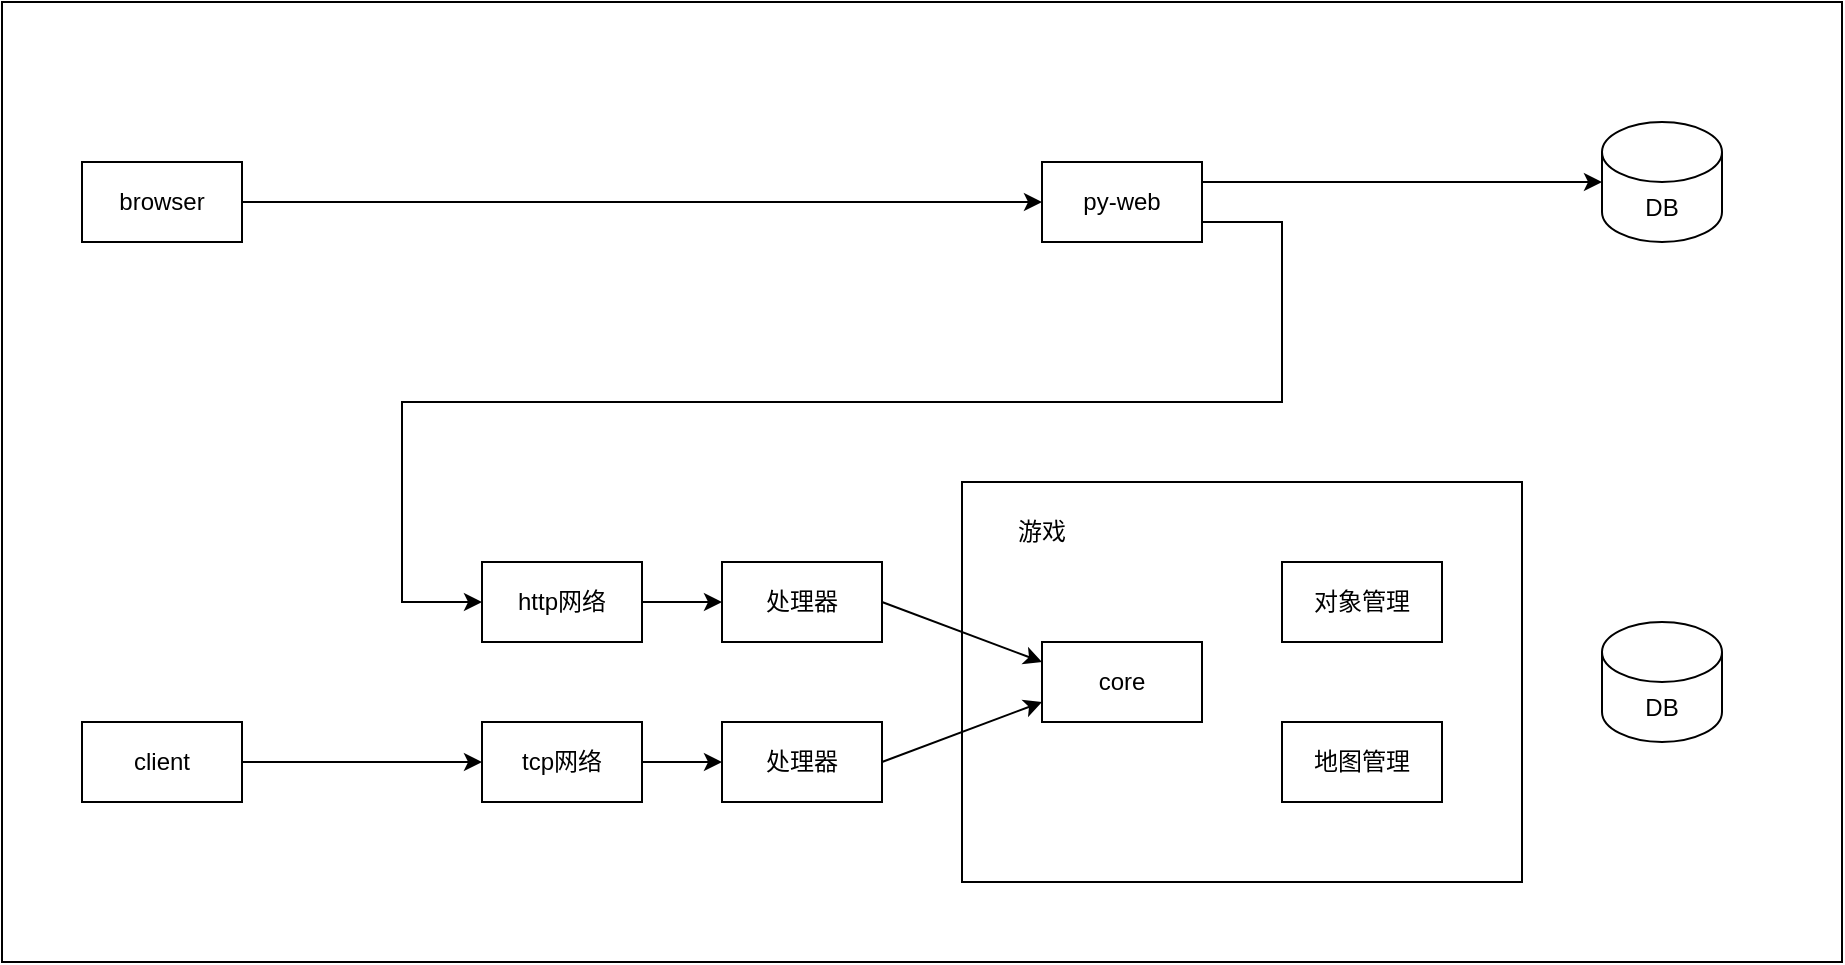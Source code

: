 <mxfile version="21.5.2" type="device">
  <diagram name="Page-1" id="erFOu0jPZcnaPFiZPLFr">
    <mxGraphModel dx="1122" dy="639" grid="1" gridSize="10" guides="1" tooltips="1" connect="1" arrows="1" fold="1" page="1" pageScale="1" pageWidth="1169" pageHeight="827" math="0" shadow="0">
      <root>
        <mxCell id="0" />
        <mxCell id="1" parent="0" />
        <mxCell id="rW9Jt2JVrLwE_duKyx_v-24" value="" style="rounded=0;whiteSpace=wrap;html=1;" vertex="1" parent="1">
          <mxGeometry x="120" y="120" width="920" height="480" as="geometry" />
        </mxCell>
        <mxCell id="rW9Jt2JVrLwE_duKyx_v-4" value="" style="rounded=0;whiteSpace=wrap;html=1;" vertex="1" parent="1">
          <mxGeometry x="600" y="360" width="280" height="200" as="geometry" />
        </mxCell>
        <mxCell id="rW9Jt2JVrLwE_duKyx_v-1" value="对象管理" style="rounded=0;whiteSpace=wrap;html=1;" vertex="1" parent="1">
          <mxGeometry x="760" y="400" width="80" height="40" as="geometry" />
        </mxCell>
        <mxCell id="rW9Jt2JVrLwE_duKyx_v-2" value="地图管理" style="rounded=0;whiteSpace=wrap;html=1;" vertex="1" parent="1">
          <mxGeometry x="760" y="480" width="80" height="40" as="geometry" />
        </mxCell>
        <mxCell id="rW9Jt2JVrLwE_duKyx_v-3" value="core" style="rounded=0;whiteSpace=wrap;html=1;" vertex="1" parent="1">
          <mxGeometry x="640" y="440" width="80" height="40" as="geometry" />
        </mxCell>
        <mxCell id="rW9Jt2JVrLwE_duKyx_v-5" value="游戏" style="text;html=1;strokeColor=none;fillColor=none;align=center;verticalAlign=middle;whiteSpace=wrap;rounded=0;" vertex="1" parent="1">
          <mxGeometry x="610" y="370" width="60" height="30" as="geometry" />
        </mxCell>
        <mxCell id="rW9Jt2JVrLwE_duKyx_v-6" value="http网络" style="rounded=0;whiteSpace=wrap;html=1;" vertex="1" parent="1">
          <mxGeometry x="360" y="400" width="80" height="40" as="geometry" />
        </mxCell>
        <mxCell id="rW9Jt2JVrLwE_duKyx_v-7" value="处理器" style="rounded=0;whiteSpace=wrap;html=1;" vertex="1" parent="1">
          <mxGeometry x="480" y="400" width="80" height="40" as="geometry" />
        </mxCell>
        <mxCell id="rW9Jt2JVrLwE_duKyx_v-8" value="tcp网络" style="rounded=0;whiteSpace=wrap;html=1;" vertex="1" parent="1">
          <mxGeometry x="360" y="480" width="80" height="40" as="geometry" />
        </mxCell>
        <mxCell id="rW9Jt2JVrLwE_duKyx_v-9" value="处理器" style="rounded=0;whiteSpace=wrap;html=1;" vertex="1" parent="1">
          <mxGeometry x="480" y="480" width="80" height="40" as="geometry" />
        </mxCell>
        <mxCell id="rW9Jt2JVrLwE_duKyx_v-10" value="" style="endArrow=classic;html=1;rounded=0;exitX=1;exitY=0.5;exitDx=0;exitDy=0;entryX=0;entryY=0.5;entryDx=0;entryDy=0;" edge="1" parent="1" source="rW9Jt2JVrLwE_duKyx_v-6" target="rW9Jt2JVrLwE_duKyx_v-7">
          <mxGeometry width="50" height="50" relative="1" as="geometry">
            <mxPoint x="530" y="550" as="sourcePoint" />
            <mxPoint x="580" y="500" as="targetPoint" />
          </mxGeometry>
        </mxCell>
        <mxCell id="rW9Jt2JVrLwE_duKyx_v-11" value="" style="endArrow=classic;html=1;rounded=0;exitX=1;exitY=0.5;exitDx=0;exitDy=0;entryX=0;entryY=0.25;entryDx=0;entryDy=0;" edge="1" parent="1" source="rW9Jt2JVrLwE_duKyx_v-7" target="rW9Jt2JVrLwE_duKyx_v-3">
          <mxGeometry width="50" height="50" relative="1" as="geometry">
            <mxPoint x="530" y="550" as="sourcePoint" />
            <mxPoint x="580" y="500" as="targetPoint" />
          </mxGeometry>
        </mxCell>
        <mxCell id="rW9Jt2JVrLwE_duKyx_v-12" value="" style="endArrow=classic;html=1;rounded=0;exitX=1;exitY=0.5;exitDx=0;exitDy=0;entryX=0;entryY=0.5;entryDx=0;entryDy=0;" edge="1" parent="1" source="rW9Jt2JVrLwE_duKyx_v-8" target="rW9Jt2JVrLwE_duKyx_v-9">
          <mxGeometry width="50" height="50" relative="1" as="geometry">
            <mxPoint x="530" y="550" as="sourcePoint" />
            <mxPoint x="470" y="530" as="targetPoint" />
          </mxGeometry>
        </mxCell>
        <mxCell id="rW9Jt2JVrLwE_duKyx_v-13" value="" style="endArrow=classic;html=1;rounded=0;entryX=0;entryY=0.75;entryDx=0;entryDy=0;exitX=1;exitY=0.5;exitDx=0;exitDy=0;" edge="1" parent="1" source="rW9Jt2JVrLwE_duKyx_v-9" target="rW9Jt2JVrLwE_duKyx_v-3">
          <mxGeometry width="50" height="50" relative="1" as="geometry">
            <mxPoint x="530" y="550" as="sourcePoint" />
            <mxPoint x="580" y="500" as="targetPoint" />
          </mxGeometry>
        </mxCell>
        <mxCell id="rW9Jt2JVrLwE_duKyx_v-15" value="py-web" style="rounded=0;whiteSpace=wrap;html=1;" vertex="1" parent="1">
          <mxGeometry x="640" y="200" width="80" height="40" as="geometry" />
        </mxCell>
        <mxCell id="rW9Jt2JVrLwE_duKyx_v-16" value="DB" style="shape=cylinder3;whiteSpace=wrap;html=1;boundedLbl=1;backgroundOutline=1;size=15;" vertex="1" parent="1">
          <mxGeometry x="920" y="180" width="60" height="60" as="geometry" />
        </mxCell>
        <mxCell id="rW9Jt2JVrLwE_duKyx_v-17" value="DB" style="shape=cylinder3;whiteSpace=wrap;html=1;boundedLbl=1;backgroundOutline=1;size=15;" vertex="1" parent="1">
          <mxGeometry x="920" y="430" width="60" height="60" as="geometry" />
        </mxCell>
        <mxCell id="rW9Jt2JVrLwE_duKyx_v-18" value="" style="endArrow=classic;html=1;rounded=0;exitX=1;exitY=0.5;exitDx=0;exitDy=0;entryX=0;entryY=0.5;entryDx=0;entryDy=0;" edge="1" parent="1" source="rW9Jt2JVrLwE_duKyx_v-20" target="rW9Jt2JVrLwE_duKyx_v-15">
          <mxGeometry width="50" height="50" relative="1" as="geometry">
            <mxPoint x="490" y="390" as="sourcePoint" />
            <mxPoint x="540" y="340" as="targetPoint" />
          </mxGeometry>
        </mxCell>
        <mxCell id="rW9Jt2JVrLwE_duKyx_v-19" value="client" style="rounded=0;whiteSpace=wrap;html=1;" vertex="1" parent="1">
          <mxGeometry x="160" y="480" width="80" height="40" as="geometry" />
        </mxCell>
        <mxCell id="rW9Jt2JVrLwE_duKyx_v-20" value="browser" style="rounded=0;whiteSpace=wrap;html=1;" vertex="1" parent="1">
          <mxGeometry x="160" y="200" width="80" height="40" as="geometry" />
        </mxCell>
        <mxCell id="rW9Jt2JVrLwE_duKyx_v-21" value="" style="endArrow=classic;html=1;rounded=0;exitX=1;exitY=0.5;exitDx=0;exitDy=0;entryX=0;entryY=0.5;entryDx=0;entryDy=0;" edge="1" parent="1" source="rW9Jt2JVrLwE_duKyx_v-19" target="rW9Jt2JVrLwE_duKyx_v-8">
          <mxGeometry width="50" height="50" relative="1" as="geometry">
            <mxPoint x="440" y="350" as="sourcePoint" />
            <mxPoint x="490" y="300" as="targetPoint" />
          </mxGeometry>
        </mxCell>
        <mxCell id="rW9Jt2JVrLwE_duKyx_v-22" value="" style="endArrow=classic;html=1;rounded=0;exitX=1;exitY=0.75;exitDx=0;exitDy=0;entryX=0;entryY=0.5;entryDx=0;entryDy=0;" edge="1" parent="1" source="rW9Jt2JVrLwE_duKyx_v-15" target="rW9Jt2JVrLwE_duKyx_v-6">
          <mxGeometry width="50" height="50" relative="1" as="geometry">
            <mxPoint x="670" y="270" as="sourcePoint" />
            <mxPoint x="320" y="320" as="targetPoint" />
            <Array as="points">
              <mxPoint x="760" y="230" />
              <mxPoint x="760" y="320" />
              <mxPoint x="320" y="320" />
              <mxPoint x="320" y="420" />
            </Array>
          </mxGeometry>
        </mxCell>
        <mxCell id="rW9Jt2JVrLwE_duKyx_v-23" value="" style="endArrow=classic;html=1;rounded=0;entryX=0;entryY=0.5;entryDx=0;entryDy=0;entryPerimeter=0;exitX=1;exitY=0.25;exitDx=0;exitDy=0;" edge="1" parent="1" source="rW9Jt2JVrLwE_duKyx_v-15" target="rW9Jt2JVrLwE_duKyx_v-16">
          <mxGeometry width="50" height="50" relative="1" as="geometry">
            <mxPoint x="440" y="350" as="sourcePoint" />
            <mxPoint x="490" y="300" as="targetPoint" />
          </mxGeometry>
        </mxCell>
      </root>
    </mxGraphModel>
  </diagram>
</mxfile>
